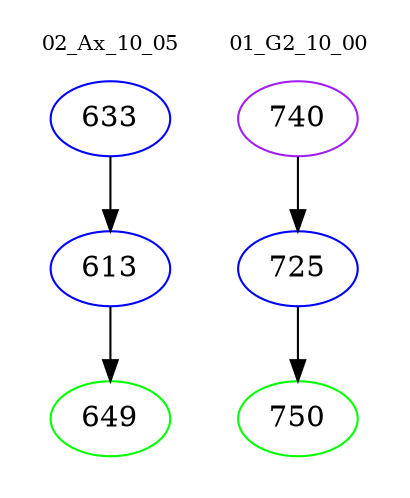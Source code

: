 digraph{
subgraph cluster_0 {
color = white
label = "02_Ax_10_05";
fontsize=10;
T0_633 [label="633", color="blue"]
T0_633 -> T0_613 [color="black"]
T0_613 [label="613", color="blue"]
T0_613 -> T0_649 [color="black"]
T0_649 [label="649", color="green"]
}
subgraph cluster_1 {
color = white
label = "01_G2_10_00";
fontsize=10;
T1_740 [label="740", color="purple"]
T1_740 -> T1_725 [color="black"]
T1_725 [label="725", color="blue"]
T1_725 -> T1_750 [color="black"]
T1_750 [label="750", color="green"]
}
}
